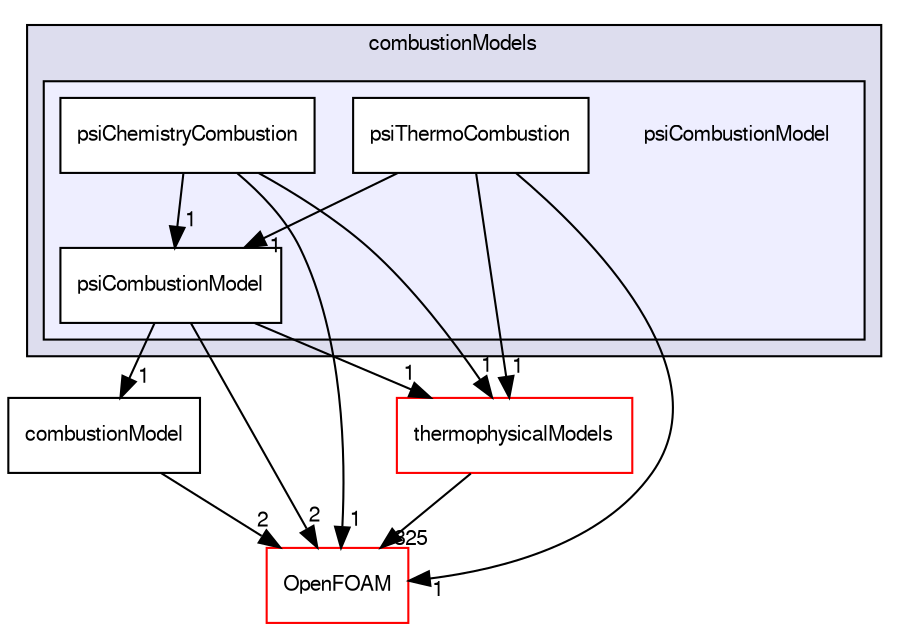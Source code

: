 digraph "src/combustionModels/psiCombustionModel" {
  bgcolor=transparent;
  compound=true
  node [ fontsize="10", fontname="FreeSans"];
  edge [ labelfontsize="10", labelfontname="FreeSans"];
  subgraph clusterdir_a28bb8a003fe9b05e061f79ecbbcb476 {
    graph [ bgcolor="#ddddee", pencolor="black", label="combustionModels" fontname="FreeSans", fontsize="10", URL="dir_a28bb8a003fe9b05e061f79ecbbcb476.html"]
  subgraph clusterdir_a8d6620fa9f1693a4e689cfecb536ff8 {
    graph [ bgcolor="#eeeeff", pencolor="black", label="" URL="dir_a8d6620fa9f1693a4e689cfecb536ff8.html"];
    dir_a8d6620fa9f1693a4e689cfecb536ff8 [shape=plaintext label="psiCombustionModel"];
    dir_59a6d694d9a6f49a42ab77e2a0383529 [shape=box label="psiChemistryCombustion" color="black" fillcolor="white" style="filled" URL="dir_59a6d694d9a6f49a42ab77e2a0383529.html"];
    dir_be6ca0c5340a41e845fe2aaa823aed2e [shape=box label="psiCombustionModel" color="black" fillcolor="white" style="filled" URL="dir_be6ca0c5340a41e845fe2aaa823aed2e.html"];
    dir_ae49dcc00fad04248460fd90c0b923b5 [shape=box label="psiThermoCombustion" color="black" fillcolor="white" style="filled" URL="dir_ae49dcc00fad04248460fd90c0b923b5.html"];
  }
  }
  dir_cf7b61e9dee2eed7a2c89936088862b3 [shape=box label="combustionModel" URL="dir_cf7b61e9dee2eed7a2c89936088862b3.html"];
  dir_2778d089ec5c4f66810b11f753867003 [shape=box label="thermophysicalModels" color="red" URL="dir_2778d089ec5c4f66810b11f753867003.html"];
  dir_c5473ff19b20e6ec4dfe5c310b3778a8 [shape=box label="OpenFOAM" color="red" URL="dir_c5473ff19b20e6ec4dfe5c310b3778a8.html"];
  dir_cf7b61e9dee2eed7a2c89936088862b3->dir_c5473ff19b20e6ec4dfe5c310b3778a8 [headlabel="2", labeldistance=1.5 headhref="dir_000579_001732.html"];
  dir_59a6d694d9a6f49a42ab77e2a0383529->dir_2778d089ec5c4f66810b11f753867003 [headlabel="1", labeldistance=1.5 headhref="dir_000613_001070.html"];
  dir_59a6d694d9a6f49a42ab77e2a0383529->dir_c5473ff19b20e6ec4dfe5c310b3778a8 [headlabel="1", labeldistance=1.5 headhref="dir_000613_001732.html"];
  dir_59a6d694d9a6f49a42ab77e2a0383529->dir_be6ca0c5340a41e845fe2aaa823aed2e [headlabel="1", labeldistance=1.5 headhref="dir_000613_000614.html"];
  dir_ae49dcc00fad04248460fd90c0b923b5->dir_2778d089ec5c4f66810b11f753867003 [headlabel="1", labeldistance=1.5 headhref="dir_000615_001070.html"];
  dir_ae49dcc00fad04248460fd90c0b923b5->dir_c5473ff19b20e6ec4dfe5c310b3778a8 [headlabel="1", labeldistance=1.5 headhref="dir_000615_001732.html"];
  dir_ae49dcc00fad04248460fd90c0b923b5->dir_be6ca0c5340a41e845fe2aaa823aed2e [headlabel="1", labeldistance=1.5 headhref="dir_000615_000614.html"];
  dir_2778d089ec5c4f66810b11f753867003->dir_c5473ff19b20e6ec4dfe5c310b3778a8 [headlabel="325", labeldistance=1.5 headhref="dir_001070_001732.html"];
  dir_be6ca0c5340a41e845fe2aaa823aed2e->dir_cf7b61e9dee2eed7a2c89936088862b3 [headlabel="1", labeldistance=1.5 headhref="dir_000614_000579.html"];
  dir_be6ca0c5340a41e845fe2aaa823aed2e->dir_2778d089ec5c4f66810b11f753867003 [headlabel="1", labeldistance=1.5 headhref="dir_000614_001070.html"];
  dir_be6ca0c5340a41e845fe2aaa823aed2e->dir_c5473ff19b20e6ec4dfe5c310b3778a8 [headlabel="2", labeldistance=1.5 headhref="dir_000614_001732.html"];
}
